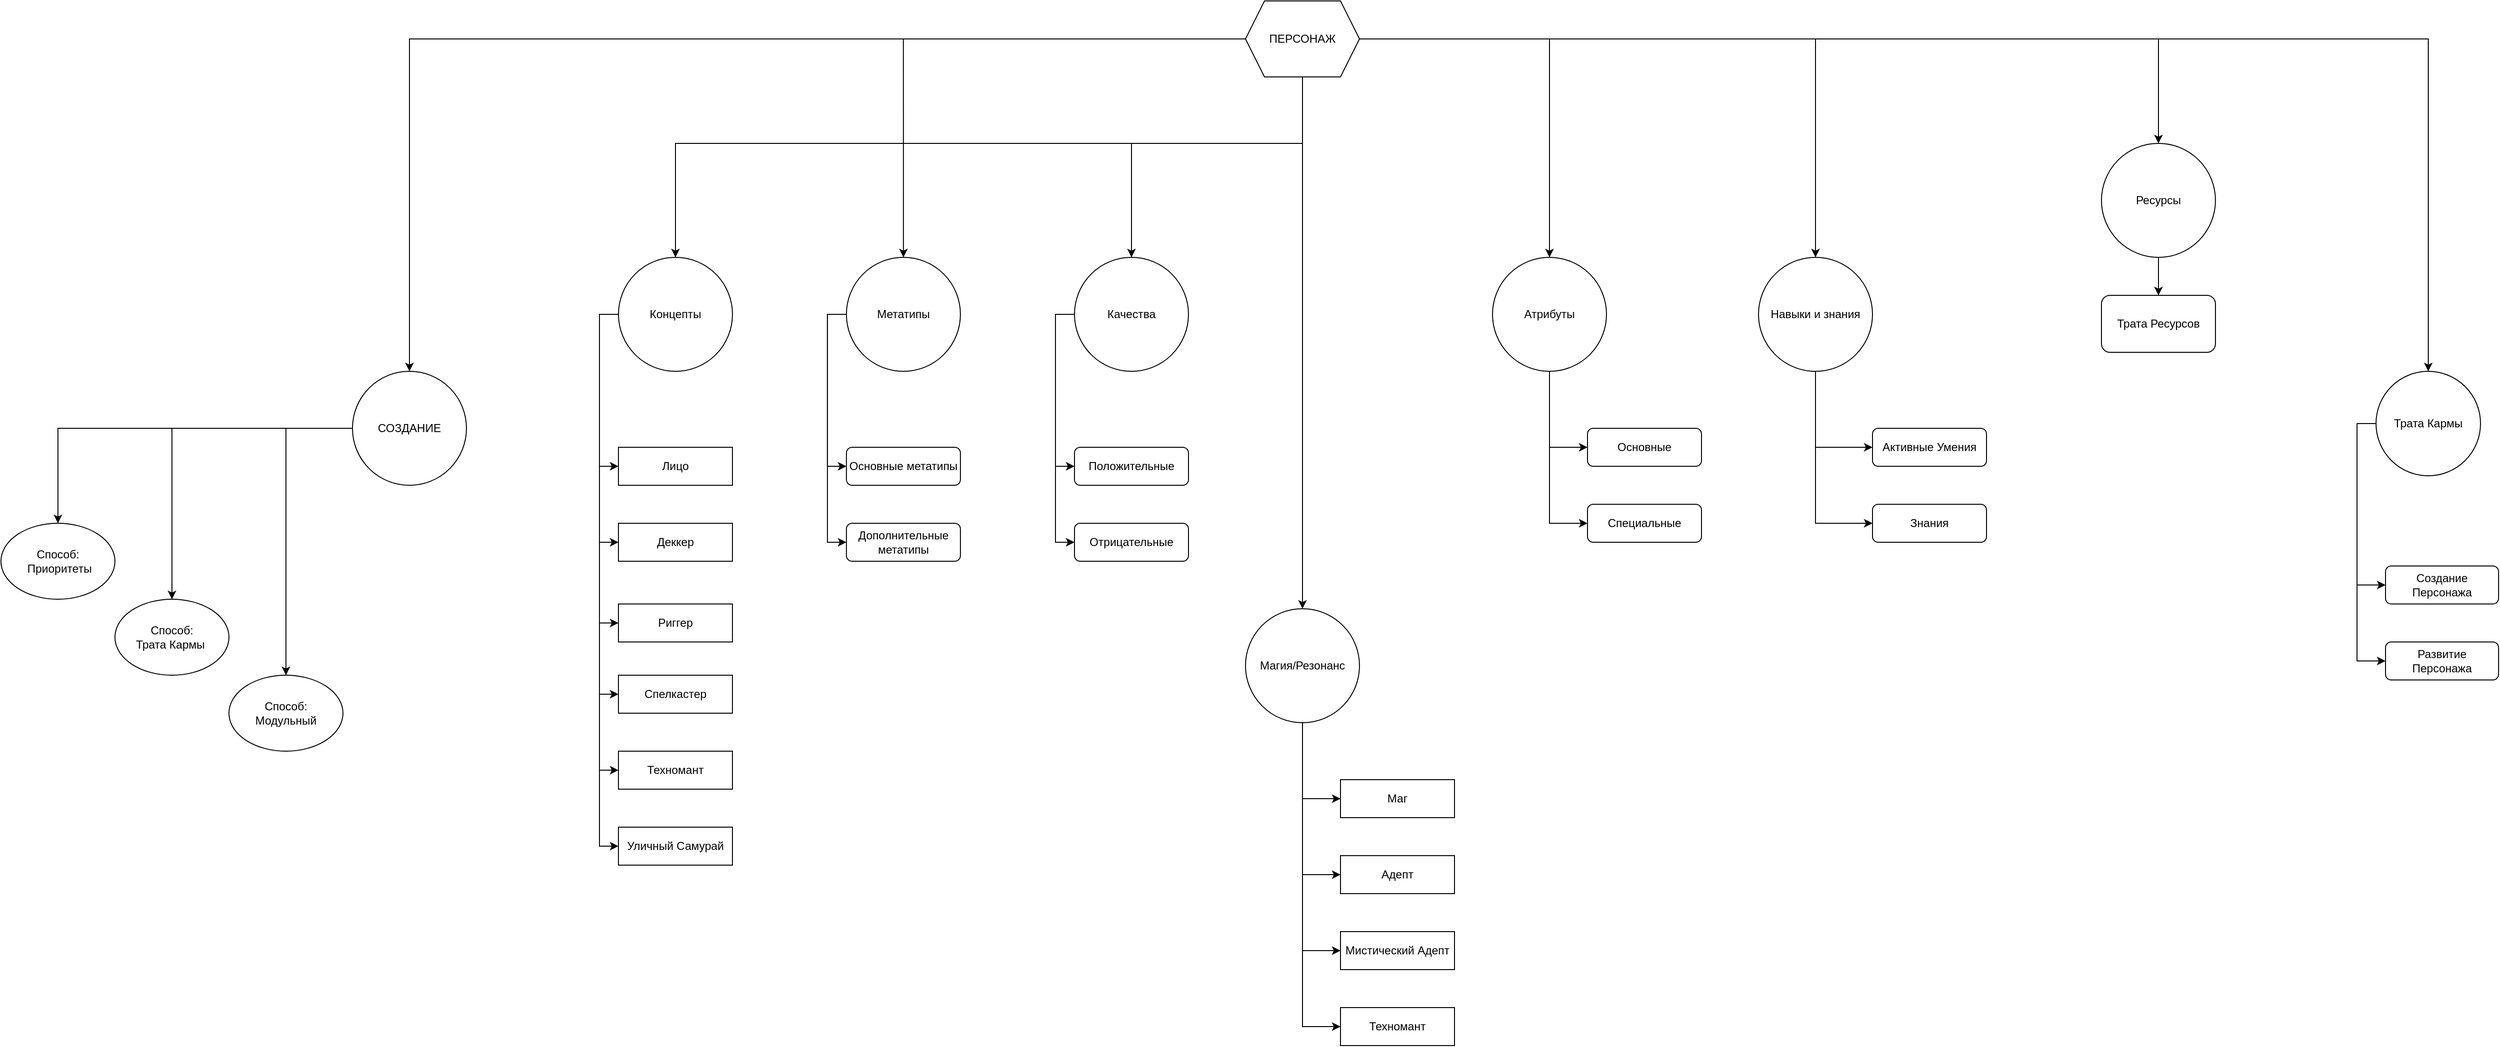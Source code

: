 <mxfile version="24.2.3" type="github">
  <diagram name="Страница — 1" id="UIHmDQosbQ4m8wfgmfMt">
    <mxGraphModel dx="5239" dy="3119" grid="1" gridSize="10" guides="1" tooltips="1" connect="1" arrows="1" fold="1" page="1" pageScale="1" pageWidth="827" pageHeight="1169" math="0" shadow="0">
      <root>
        <mxCell id="0" />
        <mxCell id="1" parent="0" />
        <mxCell id="KZXX69V3ItgbqAfkhreM-12" style="edgeStyle=orthogonalEdgeStyle;rounded=0;orthogonalLoop=1;jettySize=auto;html=1;entryX=0.5;entryY=0;entryDx=0;entryDy=0;" edge="1" parent="1" source="KZXX69V3ItgbqAfkhreM-2" target="KZXX69V3ItgbqAfkhreM-4">
          <mxGeometry relative="1" as="geometry" />
        </mxCell>
        <mxCell id="KZXX69V3ItgbqAfkhreM-21" style="edgeStyle=orthogonalEdgeStyle;rounded=0;orthogonalLoop=1;jettySize=auto;html=1;" edge="1" parent="1" source="KZXX69V3ItgbqAfkhreM-2" target="KZXX69V3ItgbqAfkhreM-16">
          <mxGeometry relative="1" as="geometry">
            <Array as="points">
              <mxPoint x="-630" y="-570" />
            </Array>
          </mxGeometry>
        </mxCell>
        <mxCell id="KZXX69V3ItgbqAfkhreM-22" style="edgeStyle=orthogonalEdgeStyle;rounded=0;orthogonalLoop=1;jettySize=auto;html=1;entryX=0.5;entryY=0;entryDx=0;entryDy=0;" edge="1" parent="1" source="KZXX69V3ItgbqAfkhreM-2" target="KZXX69V3ItgbqAfkhreM-15">
          <mxGeometry relative="1" as="geometry" />
        </mxCell>
        <mxCell id="KZXX69V3ItgbqAfkhreM-23" style="edgeStyle=orthogonalEdgeStyle;rounded=0;orthogonalLoop=1;jettySize=auto;html=1;" edge="1" parent="1" source="KZXX69V3ItgbqAfkhreM-2" target="KZXX69V3ItgbqAfkhreM-18">
          <mxGeometry relative="1" as="geometry">
            <Array as="points">
              <mxPoint x="-150" y="-570" />
            </Array>
          </mxGeometry>
        </mxCell>
        <mxCell id="KZXX69V3ItgbqAfkhreM-24" style="edgeStyle=orthogonalEdgeStyle;rounded=0;orthogonalLoop=1;jettySize=auto;html=1;" edge="1" parent="1" source="KZXX69V3ItgbqAfkhreM-2" target="KZXX69V3ItgbqAfkhreM-17">
          <mxGeometry relative="1" as="geometry" />
        </mxCell>
        <mxCell id="KZXX69V3ItgbqAfkhreM-25" style="edgeStyle=orthogonalEdgeStyle;rounded=0;orthogonalLoop=1;jettySize=auto;html=1;entryX=0.5;entryY=0;entryDx=0;entryDy=0;" edge="1" parent="1" source="KZXX69V3ItgbqAfkhreM-2" target="KZXX69V3ItgbqAfkhreM-13">
          <mxGeometry relative="1" as="geometry" />
        </mxCell>
        <mxCell id="KZXX69V3ItgbqAfkhreM-26" style="edgeStyle=orthogonalEdgeStyle;rounded=0;orthogonalLoop=1;jettySize=auto;html=1;" edge="1" parent="1" source="KZXX69V3ItgbqAfkhreM-2" target="KZXX69V3ItgbqAfkhreM-14">
          <mxGeometry relative="1" as="geometry" />
        </mxCell>
        <mxCell id="KZXX69V3ItgbqAfkhreM-27" style="edgeStyle=orthogonalEdgeStyle;rounded=0;orthogonalLoop=1;jettySize=auto;html=1;" edge="1" parent="1" source="KZXX69V3ItgbqAfkhreM-2" target="KZXX69V3ItgbqAfkhreM-19">
          <mxGeometry relative="1" as="geometry" />
        </mxCell>
        <mxCell id="KZXX69V3ItgbqAfkhreM-28" style="edgeStyle=orthogonalEdgeStyle;rounded=0;orthogonalLoop=1;jettySize=auto;html=1;" edge="1" parent="1" source="KZXX69V3ItgbqAfkhreM-2" target="KZXX69V3ItgbqAfkhreM-20">
          <mxGeometry relative="1" as="geometry" />
        </mxCell>
        <mxCell id="KZXX69V3ItgbqAfkhreM-2" value="ПЕРСОНАЖ" style="shape=hexagon;perimeter=hexagonPerimeter2;whiteSpace=wrap;html=1;fixedSize=1;" vertex="1" parent="1">
          <mxGeometry x="-30" y="-720" width="120" height="80" as="geometry" />
        </mxCell>
        <mxCell id="KZXX69V3ItgbqAfkhreM-8" style="edgeStyle=orthogonalEdgeStyle;rounded=0;orthogonalLoop=1;jettySize=auto;html=1;" edge="1" parent="1" source="KZXX69V3ItgbqAfkhreM-4" target="KZXX69V3ItgbqAfkhreM-5">
          <mxGeometry relative="1" as="geometry" />
        </mxCell>
        <mxCell id="KZXX69V3ItgbqAfkhreM-9" style="edgeStyle=orthogonalEdgeStyle;rounded=0;orthogonalLoop=1;jettySize=auto;html=1;" edge="1" parent="1" source="KZXX69V3ItgbqAfkhreM-4" target="KZXX69V3ItgbqAfkhreM-6">
          <mxGeometry relative="1" as="geometry" />
        </mxCell>
        <mxCell id="KZXX69V3ItgbqAfkhreM-10" style="edgeStyle=orthogonalEdgeStyle;rounded=0;orthogonalLoop=1;jettySize=auto;html=1;" edge="1" parent="1" source="KZXX69V3ItgbqAfkhreM-4" target="KZXX69V3ItgbqAfkhreM-7">
          <mxGeometry relative="1" as="geometry" />
        </mxCell>
        <mxCell id="KZXX69V3ItgbqAfkhreM-4" value="СОЗДАНИЕ" style="ellipse;whiteSpace=wrap;html=1;aspect=fixed;" vertex="1" parent="1">
          <mxGeometry x="-970" y="-330" width="120" height="120" as="geometry" />
        </mxCell>
        <mxCell id="KZXX69V3ItgbqAfkhreM-5" value="Способ:&lt;div&gt;&amp;nbsp;Приоритеты&lt;/div&gt;" style="ellipse;whiteSpace=wrap;html=1;" vertex="1" parent="1">
          <mxGeometry x="-1340" y="-170" width="120" height="80" as="geometry" />
        </mxCell>
        <mxCell id="KZXX69V3ItgbqAfkhreM-6" value="Способ:&lt;div&gt;Трата Кармы&amp;nbsp;&lt;/div&gt;" style="ellipse;whiteSpace=wrap;html=1;" vertex="1" parent="1">
          <mxGeometry x="-1220" y="-90" width="120" height="80" as="geometry" />
        </mxCell>
        <mxCell id="KZXX69V3ItgbqAfkhreM-7" value="Способ:&lt;div&gt;Модульный&lt;/div&gt;" style="ellipse;whiteSpace=wrap;html=1;" vertex="1" parent="1">
          <mxGeometry x="-1100" y="-10" width="120" height="80" as="geometry" />
        </mxCell>
        <mxCell id="KZXX69V3ItgbqAfkhreM-79" style="edgeStyle=orthogonalEdgeStyle;rounded=0;orthogonalLoop=1;jettySize=auto;html=1;entryX=0;entryY=0.5;entryDx=0;entryDy=0;" edge="1" parent="1" source="KZXX69V3ItgbqAfkhreM-13" target="KZXX69V3ItgbqAfkhreM-77">
          <mxGeometry relative="1" as="geometry" />
        </mxCell>
        <mxCell id="KZXX69V3ItgbqAfkhreM-81" style="edgeStyle=orthogonalEdgeStyle;rounded=0;orthogonalLoop=1;jettySize=auto;html=1;entryX=0;entryY=0.5;entryDx=0;entryDy=0;" edge="1" parent="1" source="KZXX69V3ItgbqAfkhreM-13" target="KZXX69V3ItgbqAfkhreM-78">
          <mxGeometry relative="1" as="geometry" />
        </mxCell>
        <mxCell id="KZXX69V3ItgbqAfkhreM-13" value="Атрибуты" style="ellipse;whiteSpace=wrap;html=1;aspect=fixed;" vertex="1" parent="1">
          <mxGeometry x="230" y="-450" width="120" height="120" as="geometry" />
        </mxCell>
        <mxCell id="KZXX69V3ItgbqAfkhreM-85" style="edgeStyle=orthogonalEdgeStyle;rounded=0;orthogonalLoop=1;jettySize=auto;html=1;entryX=0;entryY=0.5;entryDx=0;entryDy=0;" edge="1" parent="1" source="KZXX69V3ItgbqAfkhreM-14" target="KZXX69V3ItgbqAfkhreM-84">
          <mxGeometry relative="1" as="geometry" />
        </mxCell>
        <mxCell id="KZXX69V3ItgbqAfkhreM-86" style="edgeStyle=orthogonalEdgeStyle;rounded=0;orthogonalLoop=1;jettySize=auto;html=1;entryX=0;entryY=0.5;entryDx=0;entryDy=0;" edge="1" parent="1" source="KZXX69V3ItgbqAfkhreM-14" target="KZXX69V3ItgbqAfkhreM-83">
          <mxGeometry relative="1" as="geometry" />
        </mxCell>
        <mxCell id="KZXX69V3ItgbqAfkhreM-14" value="Навыки и знания" style="ellipse;whiteSpace=wrap;html=1;aspect=fixed;" vertex="1" parent="1">
          <mxGeometry x="510" y="-450" width="120" height="120" as="geometry" />
        </mxCell>
        <mxCell id="KZXX69V3ItgbqAfkhreM-54" style="edgeStyle=orthogonalEdgeStyle;rounded=0;orthogonalLoop=1;jettySize=auto;html=1;entryX=0;entryY=0.5;entryDx=0;entryDy=0;" edge="1" parent="1" source="KZXX69V3ItgbqAfkhreM-15" target="KZXX69V3ItgbqAfkhreM-51">
          <mxGeometry relative="1" as="geometry">
            <Array as="points">
              <mxPoint x="-470.06" y="-390" />
              <mxPoint x="-470.06" y="-230" />
            </Array>
          </mxGeometry>
        </mxCell>
        <mxCell id="KZXX69V3ItgbqAfkhreM-55" style="edgeStyle=orthogonalEdgeStyle;rounded=0;orthogonalLoop=1;jettySize=auto;html=1;entryX=0;entryY=0.5;entryDx=0;entryDy=0;" edge="1" parent="1" source="KZXX69V3ItgbqAfkhreM-15" target="KZXX69V3ItgbqAfkhreM-52">
          <mxGeometry relative="1" as="geometry">
            <Array as="points">
              <mxPoint x="-470.06" y="-390" />
              <mxPoint x="-470.06" y="-150" />
            </Array>
          </mxGeometry>
        </mxCell>
        <mxCell id="KZXX69V3ItgbqAfkhreM-15" value="Метатипы" style="ellipse;whiteSpace=wrap;html=1;aspect=fixed;" vertex="1" parent="1">
          <mxGeometry x="-450.06" y="-450" width="120" height="120" as="geometry" />
        </mxCell>
        <mxCell id="KZXX69V3ItgbqAfkhreM-39" style="edgeStyle=orthogonalEdgeStyle;rounded=0;orthogonalLoop=1;jettySize=auto;html=1;entryX=0;entryY=0.5;entryDx=0;entryDy=0;" edge="1" parent="1" source="KZXX69V3ItgbqAfkhreM-16" target="KZXX69V3ItgbqAfkhreM-29">
          <mxGeometry relative="1" as="geometry">
            <Array as="points">
              <mxPoint x="-710" y="-390" />
              <mxPoint x="-710" y="-230" />
            </Array>
          </mxGeometry>
        </mxCell>
        <mxCell id="KZXX69V3ItgbqAfkhreM-40" style="edgeStyle=orthogonalEdgeStyle;rounded=0;orthogonalLoop=1;jettySize=auto;html=1;entryX=0;entryY=0.5;entryDx=0;entryDy=0;" edge="1" parent="1" source="KZXX69V3ItgbqAfkhreM-16" target="KZXX69V3ItgbqAfkhreM-32">
          <mxGeometry relative="1" as="geometry">
            <Array as="points">
              <mxPoint x="-710" y="-390" />
              <mxPoint x="-710" y="-150" />
            </Array>
          </mxGeometry>
        </mxCell>
        <mxCell id="KZXX69V3ItgbqAfkhreM-47" style="edgeStyle=orthogonalEdgeStyle;rounded=0;orthogonalLoop=1;jettySize=auto;html=1;entryX=0;entryY=0.5;entryDx=0;entryDy=0;" edge="1" parent="1" source="KZXX69V3ItgbqAfkhreM-16" target="KZXX69V3ItgbqAfkhreM-33">
          <mxGeometry relative="1" as="geometry">
            <Array as="points">
              <mxPoint x="-710" y="-390" />
              <mxPoint x="-710" y="-65" />
            </Array>
          </mxGeometry>
        </mxCell>
        <mxCell id="KZXX69V3ItgbqAfkhreM-48" style="edgeStyle=orthogonalEdgeStyle;rounded=0;orthogonalLoop=1;jettySize=auto;html=1;entryX=0;entryY=0.5;entryDx=0;entryDy=0;" edge="1" parent="1" source="KZXX69V3ItgbqAfkhreM-16" target="KZXX69V3ItgbqAfkhreM-34">
          <mxGeometry relative="1" as="geometry">
            <Array as="points">
              <mxPoint x="-710" y="-390" />
              <mxPoint x="-710" y="10" />
            </Array>
          </mxGeometry>
        </mxCell>
        <mxCell id="KZXX69V3ItgbqAfkhreM-49" style="edgeStyle=orthogonalEdgeStyle;rounded=0;orthogonalLoop=1;jettySize=auto;html=1;entryX=0;entryY=0.5;entryDx=0;entryDy=0;" edge="1" parent="1" source="KZXX69V3ItgbqAfkhreM-16" target="KZXX69V3ItgbqAfkhreM-38">
          <mxGeometry relative="1" as="geometry">
            <Array as="points">
              <mxPoint x="-710" y="-390" />
              <mxPoint x="-710" y="90" />
            </Array>
          </mxGeometry>
        </mxCell>
        <mxCell id="KZXX69V3ItgbqAfkhreM-50" style="edgeStyle=orthogonalEdgeStyle;rounded=0;orthogonalLoop=1;jettySize=auto;html=1;entryX=0;entryY=0.5;entryDx=0;entryDy=0;" edge="1" parent="1" source="KZXX69V3ItgbqAfkhreM-16" target="KZXX69V3ItgbqAfkhreM-35">
          <mxGeometry relative="1" as="geometry">
            <Array as="points">
              <mxPoint x="-710" y="-390" />
              <mxPoint x="-710" y="170" />
            </Array>
          </mxGeometry>
        </mxCell>
        <mxCell id="KZXX69V3ItgbqAfkhreM-16" value="Концепты" style="ellipse;whiteSpace=wrap;html=1;aspect=fixed;" vertex="1" parent="1">
          <mxGeometry x="-690" y="-450" width="120" height="120" as="geometry" />
        </mxCell>
        <mxCell id="KZXX69V3ItgbqAfkhreM-72" style="edgeStyle=orthogonalEdgeStyle;rounded=0;orthogonalLoop=1;jettySize=auto;html=1;entryX=0;entryY=0.5;entryDx=0;entryDy=0;" edge="1" parent="1" source="KZXX69V3ItgbqAfkhreM-17" target="KZXX69V3ItgbqAfkhreM-68">
          <mxGeometry relative="1" as="geometry" />
        </mxCell>
        <mxCell id="KZXX69V3ItgbqAfkhreM-74" style="edgeStyle=orthogonalEdgeStyle;rounded=0;orthogonalLoop=1;jettySize=auto;html=1;entryX=0;entryY=0.5;entryDx=0;entryDy=0;" edge="1" parent="1" source="KZXX69V3ItgbqAfkhreM-17" target="KZXX69V3ItgbqAfkhreM-69">
          <mxGeometry relative="1" as="geometry" />
        </mxCell>
        <mxCell id="KZXX69V3ItgbqAfkhreM-75" style="edgeStyle=orthogonalEdgeStyle;rounded=0;orthogonalLoop=1;jettySize=auto;html=1;entryX=0;entryY=0.5;entryDx=0;entryDy=0;" edge="1" parent="1" source="KZXX69V3ItgbqAfkhreM-17" target="KZXX69V3ItgbqAfkhreM-70">
          <mxGeometry relative="1" as="geometry" />
        </mxCell>
        <mxCell id="KZXX69V3ItgbqAfkhreM-76" style="edgeStyle=orthogonalEdgeStyle;rounded=0;orthogonalLoop=1;jettySize=auto;html=1;entryX=0;entryY=0.5;entryDx=0;entryDy=0;" edge="1" parent="1" source="KZXX69V3ItgbqAfkhreM-17" target="KZXX69V3ItgbqAfkhreM-71">
          <mxGeometry relative="1" as="geometry" />
        </mxCell>
        <mxCell id="KZXX69V3ItgbqAfkhreM-17" value="Магия/Резонанс" style="ellipse;whiteSpace=wrap;html=1;aspect=fixed;" vertex="1" parent="1">
          <mxGeometry x="-30" y="-80" width="120" height="120" as="geometry" />
        </mxCell>
        <mxCell id="KZXX69V3ItgbqAfkhreM-59" style="edgeStyle=orthogonalEdgeStyle;rounded=0;orthogonalLoop=1;jettySize=auto;html=1;entryX=0;entryY=0.5;entryDx=0;entryDy=0;" edge="1" parent="1" source="KZXX69V3ItgbqAfkhreM-18" target="KZXX69V3ItgbqAfkhreM-56">
          <mxGeometry relative="1" as="geometry">
            <Array as="points">
              <mxPoint x="-230" y="-390" />
              <mxPoint x="-230" y="-230" />
            </Array>
          </mxGeometry>
        </mxCell>
        <mxCell id="KZXX69V3ItgbqAfkhreM-60" style="edgeStyle=orthogonalEdgeStyle;rounded=0;orthogonalLoop=1;jettySize=auto;html=1;entryX=0;entryY=0.5;entryDx=0;entryDy=0;" edge="1" parent="1" source="KZXX69V3ItgbqAfkhreM-18" target="KZXX69V3ItgbqAfkhreM-58">
          <mxGeometry relative="1" as="geometry">
            <Array as="points">
              <mxPoint x="-230" y="-390" />
              <mxPoint x="-230" y="-150" />
            </Array>
          </mxGeometry>
        </mxCell>
        <mxCell id="KZXX69V3ItgbqAfkhreM-18" value="Качества" style="ellipse;whiteSpace=wrap;html=1;aspect=fixed;" vertex="1" parent="1">
          <mxGeometry x="-210" y="-450" width="120" height="120" as="geometry" />
        </mxCell>
        <mxCell id="KZXX69V3ItgbqAfkhreM-88" style="edgeStyle=orthogonalEdgeStyle;rounded=0;orthogonalLoop=1;jettySize=auto;html=1;entryX=0.5;entryY=0;entryDx=0;entryDy=0;" edge="1" parent="1" source="KZXX69V3ItgbqAfkhreM-19" target="KZXX69V3ItgbqAfkhreM-87">
          <mxGeometry relative="1" as="geometry" />
        </mxCell>
        <mxCell id="KZXX69V3ItgbqAfkhreM-19" value="Ресурсы" style="ellipse;whiteSpace=wrap;html=1;aspect=fixed;" vertex="1" parent="1">
          <mxGeometry x="871" y="-570" width="120" height="120" as="geometry" />
        </mxCell>
        <mxCell id="KZXX69V3ItgbqAfkhreM-65" style="edgeStyle=orthogonalEdgeStyle;rounded=0;orthogonalLoop=1;jettySize=auto;html=1;entryX=0;entryY=0.5;entryDx=0;entryDy=0;" edge="1" parent="1" source="KZXX69V3ItgbqAfkhreM-20" target="KZXX69V3ItgbqAfkhreM-62">
          <mxGeometry relative="1" as="geometry">
            <Array as="points">
              <mxPoint x="1140" y="-275" />
              <mxPoint x="1140" y="-105" />
            </Array>
          </mxGeometry>
        </mxCell>
        <mxCell id="KZXX69V3ItgbqAfkhreM-66" style="edgeStyle=orthogonalEdgeStyle;rounded=0;orthogonalLoop=1;jettySize=auto;html=1;entryX=0;entryY=0.5;entryDx=0;entryDy=0;" edge="1" parent="1" source="KZXX69V3ItgbqAfkhreM-20" target="KZXX69V3ItgbqAfkhreM-64">
          <mxGeometry relative="1" as="geometry">
            <Array as="points">
              <mxPoint x="1140" y="-275" />
              <mxPoint x="1140" y="-25" />
            </Array>
          </mxGeometry>
        </mxCell>
        <mxCell id="KZXX69V3ItgbqAfkhreM-20" value="Трата Кармы" style="ellipse;whiteSpace=wrap;html=1;aspect=fixed;" vertex="1" parent="1">
          <mxGeometry x="1160" y="-330" width="110" height="110" as="geometry" />
        </mxCell>
        <mxCell id="KZXX69V3ItgbqAfkhreM-29" value="Лицо" style="rounded=0;whiteSpace=wrap;html=1;" vertex="1" parent="1">
          <mxGeometry x="-690.03" y="-250" width="120" height="40" as="geometry" />
        </mxCell>
        <mxCell id="KZXX69V3ItgbqAfkhreM-32" value="Деккер" style="rounded=0;whiteSpace=wrap;html=1;" vertex="1" parent="1">
          <mxGeometry x="-690.03" y="-170" width="120" height="40" as="geometry" />
        </mxCell>
        <mxCell id="KZXX69V3ItgbqAfkhreM-33" value="Риггер" style="rounded=0;whiteSpace=wrap;html=1;" vertex="1" parent="1">
          <mxGeometry x="-690.03" y="-85" width="120" height="40" as="geometry" />
        </mxCell>
        <mxCell id="KZXX69V3ItgbqAfkhreM-34" value="Спелкастер" style="rounded=0;whiteSpace=wrap;html=1;" vertex="1" parent="1">
          <mxGeometry x="-690.03" y="-10" width="120" height="40" as="geometry" />
        </mxCell>
        <mxCell id="KZXX69V3ItgbqAfkhreM-35" value="Уличный Самурай" style="rounded=0;whiteSpace=wrap;html=1;" vertex="1" parent="1">
          <mxGeometry x="-690.03" y="150" width="120" height="40" as="geometry" />
        </mxCell>
        <mxCell id="KZXX69V3ItgbqAfkhreM-38" value="Техномант" style="rounded=0;whiteSpace=wrap;html=1;" vertex="1" parent="1">
          <mxGeometry x="-690.03" y="70" width="120" height="40" as="geometry" />
        </mxCell>
        <mxCell id="KZXX69V3ItgbqAfkhreM-51" value="Основные метатипы" style="rounded=1;whiteSpace=wrap;html=1;" vertex="1" parent="1">
          <mxGeometry x="-450.06" y="-250" width="120" height="40" as="geometry" />
        </mxCell>
        <mxCell id="KZXX69V3ItgbqAfkhreM-52" value="Дополнительные метатипы" style="rounded=1;whiteSpace=wrap;html=1;" vertex="1" parent="1">
          <mxGeometry x="-450.06" y="-170" width="120" height="40" as="geometry" />
        </mxCell>
        <mxCell id="KZXX69V3ItgbqAfkhreM-56" value="Положительные" style="rounded=1;whiteSpace=wrap;html=1;" vertex="1" parent="1">
          <mxGeometry x="-210" y="-250" width="120" height="40" as="geometry" />
        </mxCell>
        <mxCell id="KZXX69V3ItgbqAfkhreM-58" value="Отрицательные" style="rounded=1;whiteSpace=wrap;html=1;" vertex="1" parent="1">
          <mxGeometry x="-210" y="-170" width="120" height="40" as="geometry" />
        </mxCell>
        <mxCell id="KZXX69V3ItgbqAfkhreM-62" value="Создание Персонажа" style="rounded=1;whiteSpace=wrap;html=1;" vertex="1" parent="1">
          <mxGeometry x="1170" y="-125" width="119" height="40" as="geometry" />
        </mxCell>
        <mxCell id="KZXX69V3ItgbqAfkhreM-64" value="Развитие Персонажа" style="rounded=1;whiteSpace=wrap;html=1;" vertex="1" parent="1">
          <mxGeometry x="1170" y="-45" width="119" height="40" as="geometry" />
        </mxCell>
        <mxCell id="KZXX69V3ItgbqAfkhreM-68" value="Маг" style="rounded=0;whiteSpace=wrap;html=1;" vertex="1" parent="1">
          <mxGeometry x="70" y="100" width="120" height="40" as="geometry" />
        </mxCell>
        <mxCell id="KZXX69V3ItgbqAfkhreM-69" value="Адепт" style="rounded=0;whiteSpace=wrap;html=1;" vertex="1" parent="1">
          <mxGeometry x="70" y="180" width="120" height="40" as="geometry" />
        </mxCell>
        <mxCell id="KZXX69V3ItgbqAfkhreM-70" value="Мистический Адепт" style="rounded=0;whiteSpace=wrap;html=1;" vertex="1" parent="1">
          <mxGeometry x="70" y="260" width="120" height="40" as="geometry" />
        </mxCell>
        <mxCell id="KZXX69V3ItgbqAfkhreM-71" value="Техномант" style="rounded=0;whiteSpace=wrap;html=1;" vertex="1" parent="1">
          <mxGeometry x="70" y="340" width="120" height="40" as="geometry" />
        </mxCell>
        <mxCell id="KZXX69V3ItgbqAfkhreM-77" value="Основные" style="rounded=1;whiteSpace=wrap;html=1;" vertex="1" parent="1">
          <mxGeometry x="330" y="-270" width="120" height="40" as="geometry" />
        </mxCell>
        <mxCell id="KZXX69V3ItgbqAfkhreM-78" value="Специальные" style="rounded=1;whiteSpace=wrap;html=1;" vertex="1" parent="1">
          <mxGeometry x="330" y="-190" width="120" height="40" as="geometry" />
        </mxCell>
        <mxCell id="KZXX69V3ItgbqAfkhreM-83" value="Знания" style="rounded=1;whiteSpace=wrap;html=1;" vertex="1" parent="1">
          <mxGeometry x="630" y="-190" width="120" height="40" as="geometry" />
        </mxCell>
        <mxCell id="KZXX69V3ItgbqAfkhreM-84" value="Активные Умения" style="rounded=1;whiteSpace=wrap;html=1;" vertex="1" parent="1">
          <mxGeometry x="630" y="-270" width="120" height="40" as="geometry" />
        </mxCell>
        <mxCell id="KZXX69V3ItgbqAfkhreM-87" value="Трата Ресурсов" style="rounded=1;whiteSpace=wrap;html=1;" vertex="1" parent="1">
          <mxGeometry x="871" y="-410" width="120" height="60" as="geometry" />
        </mxCell>
      </root>
    </mxGraphModel>
  </diagram>
</mxfile>
